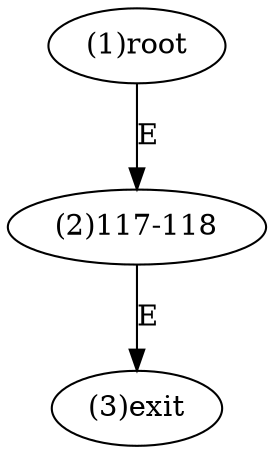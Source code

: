 digraph "" { 
1[ label="(1)root"];
2[ label="(2)117-118"];
3[ label="(3)exit"];
1->2[ label="E"];
2->3[ label="E"];
}